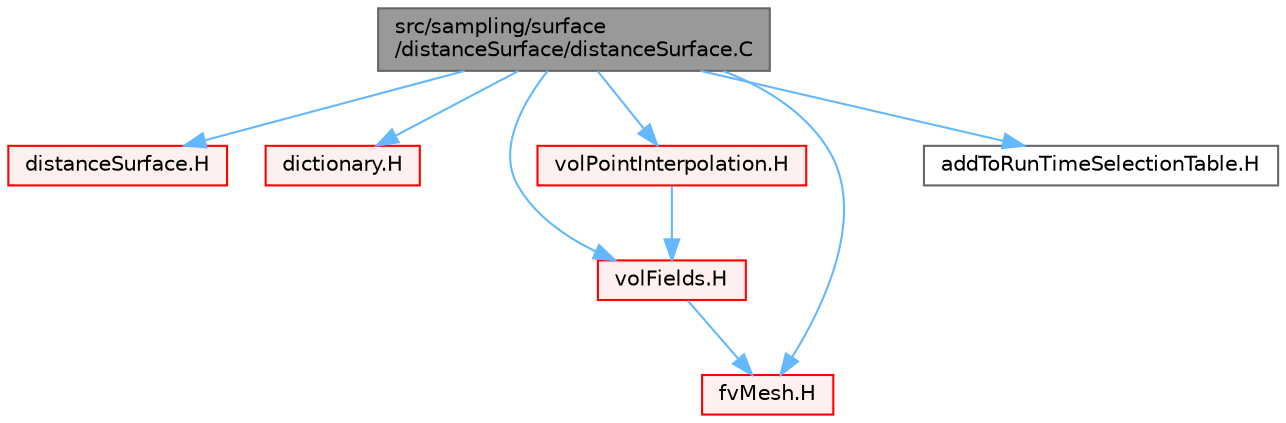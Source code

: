 digraph "src/sampling/surface/distanceSurface/distanceSurface.C"
{
 // LATEX_PDF_SIZE
  bgcolor="transparent";
  edge [fontname=Helvetica,fontsize=10,labelfontname=Helvetica,labelfontsize=10];
  node [fontname=Helvetica,fontsize=10,shape=box,height=0.2,width=0.4];
  Node1 [id="Node000001",label="src/sampling/surface\l/distanceSurface/distanceSurface.C",height=0.2,width=0.4,color="gray40", fillcolor="grey60", style="filled", fontcolor="black",tooltip=" "];
  Node1 -> Node2 [id="edge1_Node000001_Node000002",color="steelblue1",style="solid",tooltip=" "];
  Node2 [id="Node000002",label="distanceSurface.H",height=0.2,width=0.4,color="red", fillcolor="#FFF0F0", style="filled",URL="$distanceSurface_8H.html",tooltip=" "];
  Node1 -> Node303 [id="edge2_Node000001_Node000303",color="steelblue1",style="solid",tooltip=" "];
  Node303 [id="Node000303",label="dictionary.H",height=0.2,width=0.4,color="red", fillcolor="#FFF0F0", style="filled",URL="$dictionary_8H.html",tooltip=" "];
  Node1 -> Node432 [id="edge3_Node000001_Node000432",color="steelblue1",style="solid",tooltip=" "];
  Node432 [id="Node000432",label="volFields.H",height=0.2,width=0.4,color="red", fillcolor="#FFF0F0", style="filled",URL="$volFields_8H.html",tooltip=" "];
  Node432 -> Node288 [id="edge4_Node000432_Node000288",color="steelblue1",style="solid",tooltip=" "];
  Node288 [id="Node000288",label="fvMesh.H",height=0.2,width=0.4,color="red", fillcolor="#FFF0F0", style="filled",URL="$fvMesh_8H.html",tooltip=" "];
  Node1 -> Node439 [id="edge5_Node000001_Node000439",color="steelblue1",style="solid",tooltip=" "];
  Node439 [id="Node000439",label="volPointInterpolation.H",height=0.2,width=0.4,color="red", fillcolor="#FFF0F0", style="filled",URL="$volPointInterpolation_8H.html",tooltip=" "];
  Node439 -> Node432 [id="edge6_Node000439_Node000432",color="steelblue1",style="solid",tooltip=" "];
  Node1 -> Node440 [id="edge7_Node000001_Node000440",color="steelblue1",style="solid",tooltip=" "];
  Node440 [id="Node000440",label="addToRunTimeSelectionTable.H",height=0.2,width=0.4,color="grey40", fillcolor="white", style="filled",URL="$addToRunTimeSelectionTable_8H.html",tooltip="Macros for easy insertion into run-time selection tables."];
  Node1 -> Node288 [id="edge8_Node000001_Node000288",color="steelblue1",style="solid",tooltip=" "];
}
